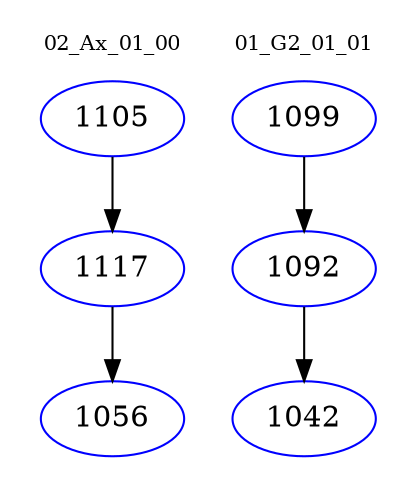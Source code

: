 digraph{
subgraph cluster_0 {
color = white
label = "02_Ax_01_00";
fontsize=10;
T0_1105 [label="1105", color="blue"]
T0_1105 -> T0_1117 [color="black"]
T0_1117 [label="1117", color="blue"]
T0_1117 -> T0_1056 [color="black"]
T0_1056 [label="1056", color="blue"]
}
subgraph cluster_1 {
color = white
label = "01_G2_01_01";
fontsize=10;
T1_1099 [label="1099", color="blue"]
T1_1099 -> T1_1092 [color="black"]
T1_1092 [label="1092", color="blue"]
T1_1092 -> T1_1042 [color="black"]
T1_1042 [label="1042", color="blue"]
}
}
